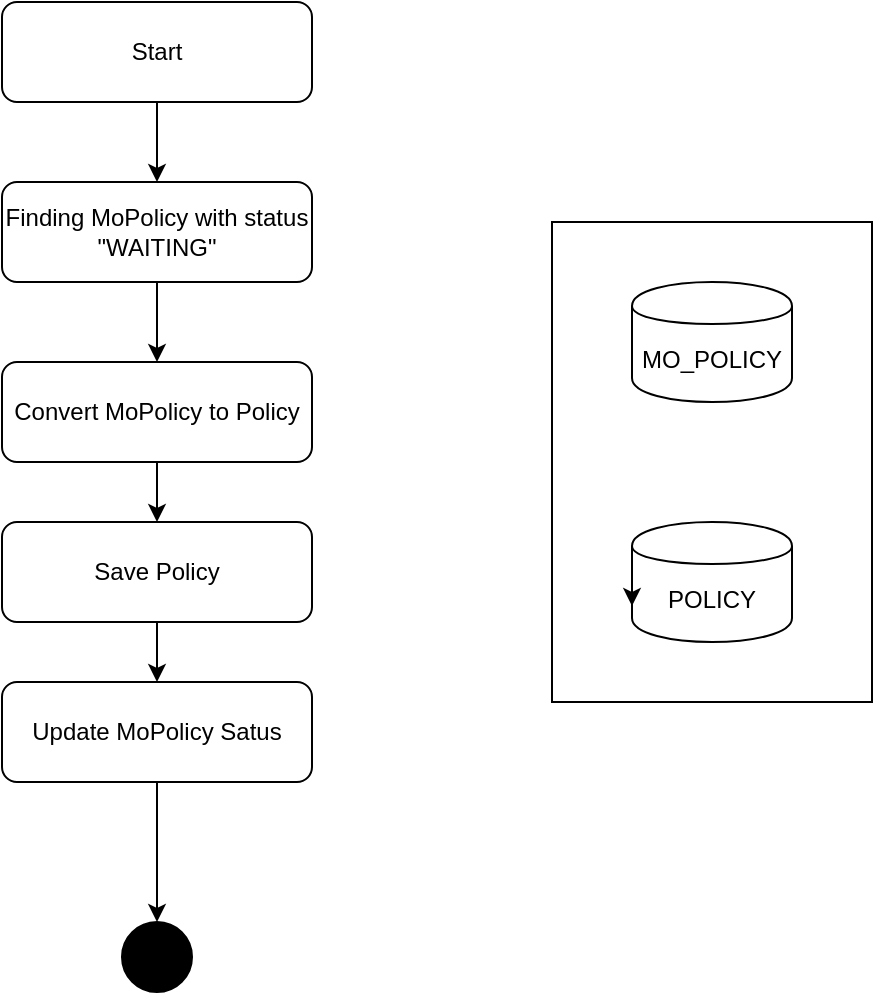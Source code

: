 <mxfile version="11.3.0" type="github" pages="1"><diagram id="rKQntLZuIcGehOEZuHtS" name="Page-1"><mxGraphModel dx="1635" dy="954" grid="1" gridSize="10" guides="1" tooltips="1" connect="1" arrows="1" fold="1" page="1" pageScale="1" pageWidth="850" pageHeight="1100" math="0" shadow="0"><root><mxCell id="0"/><mxCell id="1" parent="0"/><mxCell id="Xxs3V9lk3mK9KmtyhF1X-15" value="" style="rounded=0;whiteSpace=wrap;html=1;strokeColor=#000000;fillColor=none;" vertex="1" parent="1"><mxGeometry x="640" y="140" width="160" height="240" as="geometry"/></mxCell><mxCell id="Xxs3V9lk3mK9KmtyhF1X-9" style="edgeStyle=orthogonalEdgeStyle;rounded=0;orthogonalLoop=1;jettySize=auto;html=1;entryX=0.5;entryY=0;entryDx=0;entryDy=0;" edge="1" parent="1" source="GnG0--lvEa6r0IOG7OJw-1" target="Xxs3V9lk3mK9KmtyhF1X-1"><mxGeometry relative="1" as="geometry"/></mxCell><mxCell id="GnG0--lvEa6r0IOG7OJw-1" value="Start" style="rounded=1;whiteSpace=wrap;html=1;" parent="1" vertex="1"><mxGeometry x="365" y="30" width="155" height="50" as="geometry"/></mxCell><mxCell id="Xxs3V9lk3mK9KmtyhF1X-10" style="edgeStyle=orthogonalEdgeStyle;rounded=0;orthogonalLoop=1;jettySize=auto;html=1;entryX=0.5;entryY=0;entryDx=0;entryDy=0;" edge="1" parent="1" source="Xxs3V9lk3mK9KmtyhF1X-1" target="Xxs3V9lk3mK9KmtyhF1X-4"><mxGeometry relative="1" as="geometry"/></mxCell><mxCell id="Xxs3V9lk3mK9KmtyhF1X-1" value="Finding MoPolicy with status &quot;WAITING&quot;" style="rounded=1;whiteSpace=wrap;html=1;" vertex="1" parent="1"><mxGeometry x="365" y="120" width="155" height="50" as="geometry"/></mxCell><mxCell id="Xxs3V9lk3mK9KmtyhF1X-2" value="MO_POLICY" style="shape=cylinder;whiteSpace=wrap;html=1;boundedLbl=1;backgroundOutline=1;" vertex="1" parent="1"><mxGeometry x="680" y="170" width="80" height="60" as="geometry"/></mxCell><mxCell id="Xxs3V9lk3mK9KmtyhF1X-3" value="POLICY" style="shape=cylinder;whiteSpace=wrap;html=1;boundedLbl=1;backgroundOutline=1;" vertex="1" parent="1"><mxGeometry x="680" y="290" width="80" height="60" as="geometry"/></mxCell><mxCell id="Xxs3V9lk3mK9KmtyhF1X-11" style="edgeStyle=orthogonalEdgeStyle;rounded=0;orthogonalLoop=1;jettySize=auto;html=1;entryX=0.5;entryY=0;entryDx=0;entryDy=0;" edge="1" parent="1" source="Xxs3V9lk3mK9KmtyhF1X-4" target="Xxs3V9lk3mK9KmtyhF1X-5"><mxGeometry relative="1" as="geometry"/></mxCell><mxCell id="Xxs3V9lk3mK9KmtyhF1X-4" value="Convert MoPolicy to Policy" style="rounded=1;whiteSpace=wrap;html=1;" vertex="1" parent="1"><mxGeometry x="365" y="210" width="155" height="50" as="geometry"/></mxCell><mxCell id="Xxs3V9lk3mK9KmtyhF1X-12" style="edgeStyle=orthogonalEdgeStyle;rounded=0;orthogonalLoop=1;jettySize=auto;html=1;entryX=0.5;entryY=0;entryDx=0;entryDy=0;" edge="1" parent="1" source="Xxs3V9lk3mK9KmtyhF1X-5" target="Xxs3V9lk3mK9KmtyhF1X-7"><mxGeometry relative="1" as="geometry"/></mxCell><mxCell id="Xxs3V9lk3mK9KmtyhF1X-5" value="Save Policy" style="rounded=1;whiteSpace=wrap;html=1;" vertex="1" parent="1"><mxGeometry x="365" y="290" width="155" height="50" as="geometry"/></mxCell><mxCell id="Xxs3V9lk3mK9KmtyhF1X-6" style="edgeStyle=orthogonalEdgeStyle;rounded=0;orthogonalLoop=1;jettySize=auto;html=1;exitX=0;exitY=0.5;exitDx=0;exitDy=0;entryX=0;entryY=0.7;entryDx=0;entryDy=0;" edge="1" parent="1" source="Xxs3V9lk3mK9KmtyhF1X-3" target="Xxs3V9lk3mK9KmtyhF1X-3"><mxGeometry relative="1" as="geometry"/></mxCell><mxCell id="Xxs3V9lk3mK9KmtyhF1X-13" style="edgeStyle=orthogonalEdgeStyle;rounded=0;orthogonalLoop=1;jettySize=auto;html=1;entryX=0.5;entryY=0;entryDx=0;entryDy=0;" edge="1" parent="1" source="Xxs3V9lk3mK9KmtyhF1X-7" target="Xxs3V9lk3mK9KmtyhF1X-8"><mxGeometry relative="1" as="geometry"/></mxCell><mxCell id="Xxs3V9lk3mK9KmtyhF1X-7" value="Update MoPolicy Satus" style="rounded=1;whiteSpace=wrap;html=1;" vertex="1" parent="1"><mxGeometry x="365" y="370" width="155" height="50" as="geometry"/></mxCell><mxCell id="Xxs3V9lk3mK9KmtyhF1X-8" value="" style="ellipse;whiteSpace=wrap;html=1;aspect=fixed;strokeColor=#000000;fillColor=#000000;" vertex="1" parent="1"><mxGeometry x="425" y="490" width="35" height="35" as="geometry"/></mxCell></root></mxGraphModel></diagram></mxfile>